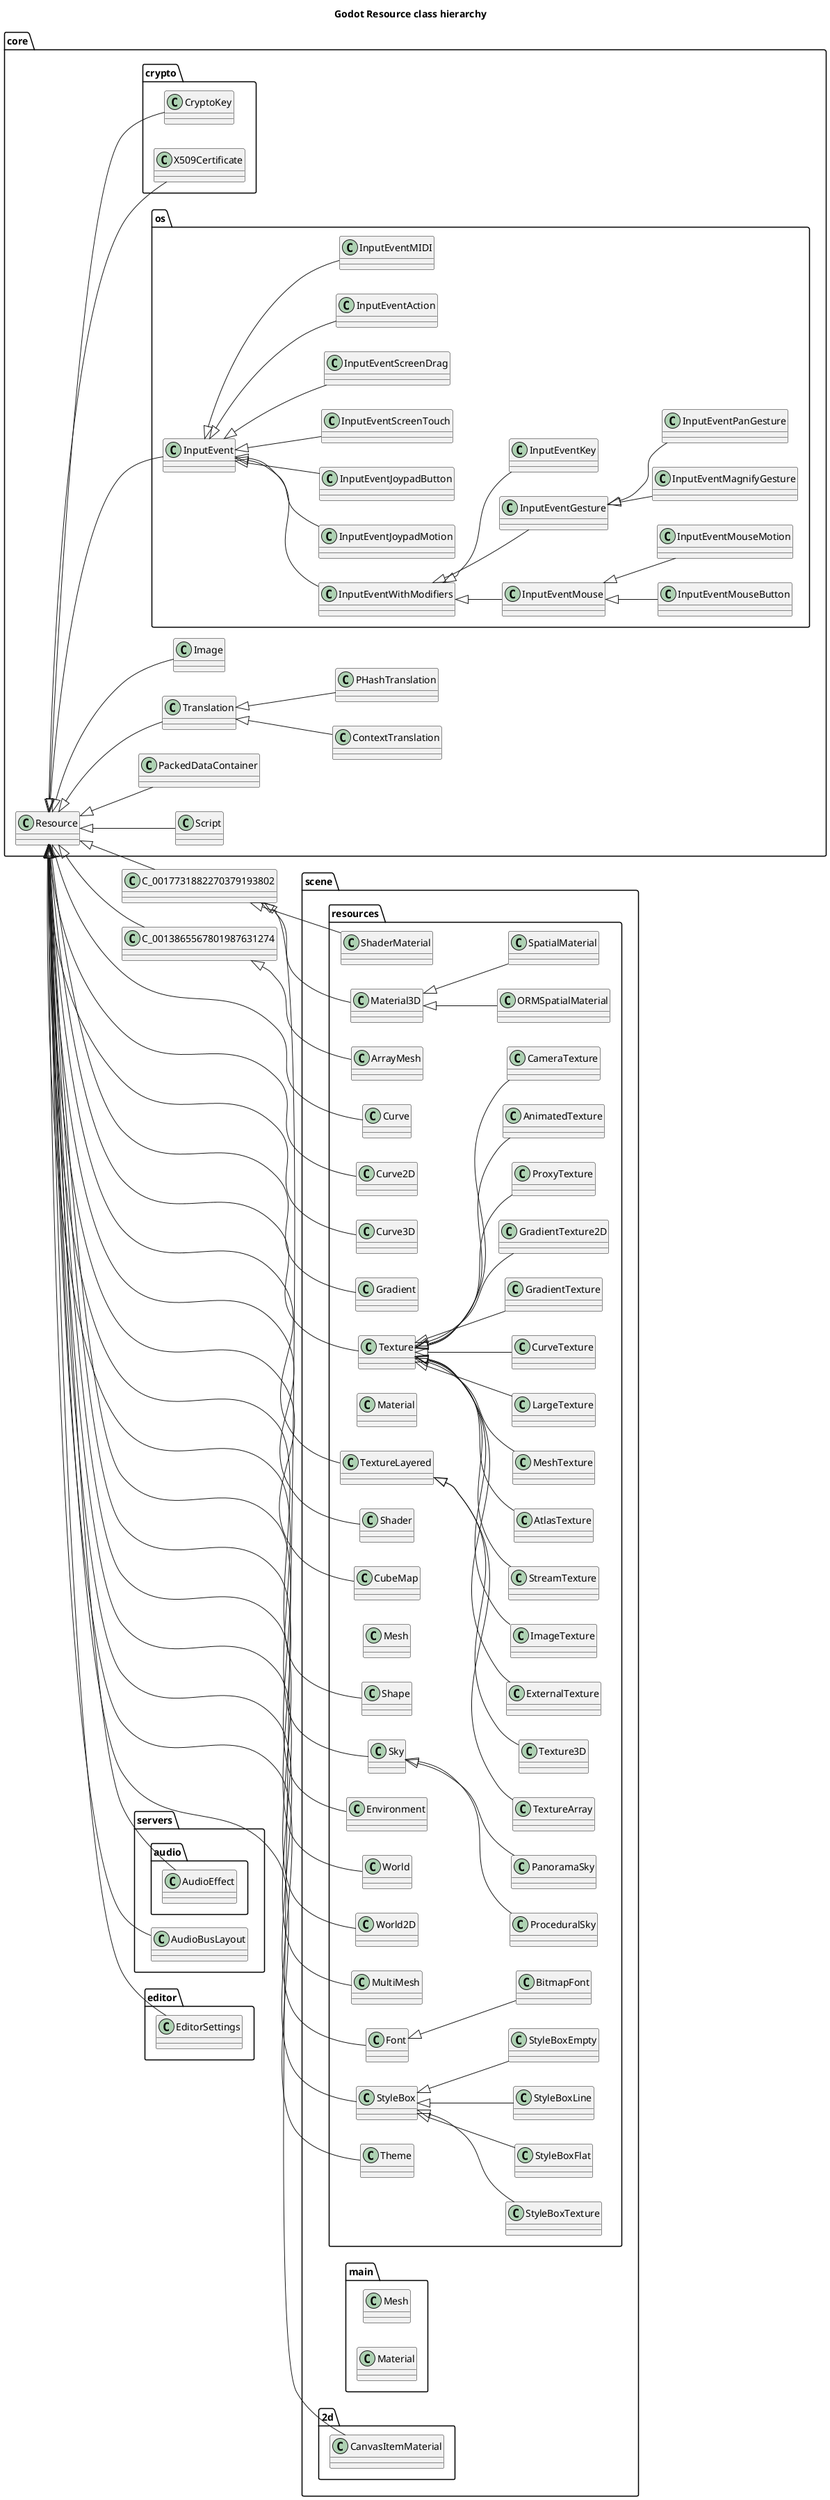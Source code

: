 @startuml
title Godot Resource class hierarchy
left to right direction
package [core] as C_0009082427109089010699 {
package [os] as C_0005488066355467200254 {
class "InputEvent" as C_0006613139531525068052
class C_0006613139531525068052 [[https://github.com/godotengine/godot/blob/de2f0f147c5b7eff2d0f6dbc35042a4173fd59be/core/os/input_event.h#L197{InputEvent}]] {
__
}
class "InputEventWithModifiers" as C_0013149523823214244286
class C_0013149523823214244286 [[https://github.com/godotengine/godot/blob/de2f0f147c5b7eff2d0f6dbc35042a4173fd59be/core/os/input_event.h#L239{InputEventWithModifiers}]] {
__
}
class "InputEventKey" as C_0000042770019969835055
class C_0000042770019969835055 [[https://github.com/godotengine/godot/blob/de2f0f147c5b7eff2d0f6dbc35042a4173fd59be/core/os/input_event.h#L286{InputEventKey}]] {
__
}
class "InputEventMouse" as C_0004069356669034161987
class C_0004069356669034161987 [[https://github.com/godotengine/godot/blob/de2f0f147c5b7eff2d0f6dbc35042a4173fd59be/core/os/input_event.h#L326{InputEventMouse}]] {
__
}
class "InputEventMouseButton" as C_0012878493088269404499
class C_0012878493088269404499 [[https://github.com/godotengine/godot/blob/de2f0f147c5b7eff2d0f6dbc35042a4173fd59be/core/os/input_event.h#L350{InputEventMouseButton}]] {
__
}
class "InputEventMouseMotion" as C_0011593243265559568583
class C_0011593243265559568583 [[https://github.com/godotengine/godot/blob/de2f0f147c5b7eff2d0f6dbc35042a4173fd59be/core/os/input_event.h#L383{InputEventMouseMotion}]] {
__
}
class "InputEventJoypadMotion" as C_0004361871338950714954
class C_0004361871338950714954 [[https://github.com/godotengine/godot/blob/de2f0f147c5b7eff2d0f6dbc35042a4173fd59be/core/os/input_event.h#L419{InputEventJoypadMotion}]] {
__
}
class "InputEventJoypadButton" as C_0007033655989310183279
class C_0007033655989310183279 [[https://github.com/godotengine/godot/blob/de2f0f147c5b7eff2d0f6dbc35042a4173fd59be/core/os/input_event.h#L443{InputEventJoypadButton}]] {
__
}
class "InputEventScreenTouch" as C_0003399646271664990517
class C_0003399646271664990517 [[https://github.com/godotengine/godot/blob/de2f0f147c5b7eff2d0f6dbc35042a4173fd59be/core/os/input_event.h#L469{InputEventScreenTouch}]] {
__
}
class "InputEventScreenDrag" as C_0001452635923912413377
class C_0001452635923912413377 [[https://github.com/godotengine/godot/blob/de2f0f147c5b7eff2d0f6dbc35042a4173fd59be/core/os/input_event.h#L497{InputEventScreenDrag}]] {
__
}
class "InputEventAction" as C_0006168905972963310419
class C_0006168905972963310419 [[https://github.com/godotengine/godot/blob/de2f0f147c5b7eff2d0f6dbc35042a4173fd59be/core/os/input_event.h#L528{InputEventAction}]] {
__
}
class "InputEventGesture" as C_0018189804888042978199
class C_0018189804888042978199 [[https://github.com/godotengine/godot/blob/de2f0f147c5b7eff2d0f6dbc35042a4173fd59be/core/os/input_event.h#L557{InputEventGesture}]] {
__
}
class "InputEventMagnifyGesture" as C_0008648076093646053731
class C_0008648076093646053731 [[https://github.com/godotengine/godot/blob/de2f0f147c5b7eff2d0f6dbc35042a4173fd59be/core/os/input_event.h#L570{InputEventMagnifyGesture}]] {
__
}
class "InputEventPanGesture" as C_0006280754297153542265
class C_0006280754297153542265 [[https://github.com/godotengine/godot/blob/de2f0f147c5b7eff2d0f6dbc35042a4173fd59be/core/os/input_event.h#L587{InputEventPanGesture}]] {
__
}
class "InputEventMIDI" as C_0003373650464929192542
class C_0003373650464929192542 [[https://github.com/godotengine/godot/blob/de2f0f147c5b7eff2d0f6dbc35042a4173fd59be/core/os/input_event.h#L604{InputEventMIDI}]] {
__
}
}
package [crypto] as C_0011088760678183522029 {
class "CryptoKey" as C_0001673363785945661049
class C_0001673363785945661049 [[https://github.com/godotengine/godot/blob/de2f0f147c5b7eff2d0f6dbc35042a4173fd59be/core/crypto/crypto.h#L41{CryptoKey}]] {
__
}
class "X509Certificate" as C_0018003064479391795776
class C_0018003064479391795776 [[https://github.com/godotengine/godot/blob/de2f0f147c5b7eff2d0f6dbc35042a4173fd59be/core/crypto/crypto.h#L57{X509Certificate}]] {
__
}
}
class "Resource" as C_0015609421538932822327
class C_0015609421538932822327 [[https://github.com/godotengine/godot/blob/de2f0f147c5b7eff2d0f6dbc35042a4173fd59be/core/resource.h#L48{Resource}]] {
__
}
class "Translation" as C_0017401563024334194039
class C_0017401563024334194039 [[https://github.com/godotengine/godot/blob/de2f0f147c5b7eff2d0f6dbc35042a4173fd59be/core/translation.h#L36{Translation}]] {
__
}
class "ContextTranslation" as C_0014026952490833445032
class C_0014026952490833445032 [[https://github.com/godotengine/godot/blob/de2f0f147c5b7eff2d0f6dbc35042a4173fd59be/core/translation.h#L70{ContextTranslation}]] {
__
}
class "Image" as C_0010778985571113791344
class C_0010778985571113791344 [[https://github.com/godotengine/godot/blob/de2f0f147c5b7eff2d0f6dbc35042a4173fd59be/core/image.h#L55{Image}]] {
__
}
class "Script" as C_0012869428989549550577
class C_0012869428989549550577 [[https://github.com/godotengine/godot/blob/de2f0f147c5b7eff2d0f6dbc35042a4173fd59be/core/script_language.h#L99{Script}]] {
__
}
class "PHashTranslation" as C_0008007856706939922506
class C_0008007856706939922506 [[https://github.com/godotengine/godot/blob/de2f0f147c5b7eff2d0f6dbc35042a4173fd59be/core/compressed_translation.h#L36{PHashTranslation}]] {
__
}
class "PackedDataContainer" as C_0013084520640565338591
class C_0013084520640565338591 [[https://github.com/godotengine/godot/blob/de2f0f147c5b7eff2d0f6dbc35042a4173fd59be/core/packed_data_container.h#L36{PackedDataContainer}]] {
__
}
}
package [scene] as C_0001273927866287544180 {
package [resources] as C_0004275999411636222886 {
class "Curve" as C_0009311375455730203770
class C_0009311375455730203770 [[https://github.com/godotengine/godot/blob/de2f0f147c5b7eff2d0f6dbc35042a4173fd59be/scene/resources/curve.h#L37{Curve}]] {
__
}
class "Curve2D" as C_0004667628563093559798
class C_0004667628563093559798 [[https://github.com/godotengine/godot/blob/de2f0f147c5b7eff2d0f6dbc35042a4173fd59be/scene/resources/curve.h#L150{Curve2D}]] {
__
}
class "Curve3D" as C_0015969688915695264765
class C_0015969688915695264765 [[https://github.com/godotengine/godot/blob/de2f0f147c5b7eff2d0f6dbc35042a4173fd59be/scene/resources/curve.h#L210{Curve3D}]] {
__
}
class "Gradient" as C_0012127172557749689122
class C_0012127172557749689122 [[https://github.com/godotengine/godot/blob/de2f0f147c5b7eff2d0f6dbc35042a4173fd59be/scene/resources/gradient.h#L36{Gradient}]] {
__
}
class "Texture" as C_0010942968540697269095
class C_0010942968540697269095 [[https://github.com/godotengine/godot/blob/de2f0f147c5b7eff2d0f6dbc35042a4173fd59be/scene/resources/texture.h#L45{Texture}]] {
__
}
class "ImageTexture" as C_0006387070986419814001
class C_0006387070986419814001 [[https://github.com/godotengine/godot/blob/de2f0f147c5b7eff2d0f6dbc35042a4173fd59be/scene/resources/texture.h#L97{ImageTexture}]] {
__
}
class "StreamTexture" as C_0003895935073127289858
class C_0003895935073127289858 [[https://github.com/godotengine/godot/blob/de2f0f147c5b7eff2d0f6dbc35042a4173fd59be/scene/resources/texture.h#L171{StreamTexture}]] {
__
}
class "AtlasTexture" as C_0013098232817865985443
class C_0013098232817865985443 [[https://github.com/godotengine/godot/blob/de2f0f147c5b7eff2d0f6dbc35042a4173fd59be/scene/resources/texture.h#L248{AtlasTexture}]] {
__
}
class "MeshTexture" as C_0011440593366172557796
class C_0011440593366172557796 [[https://github.com/godotengine/godot/blob/de2f0f147c5b7eff2d0f6dbc35042a4173fd59be/scene/resources/texture.h#L297{MeshTexture}]] {
__
}
class "LargeTexture" as C_0006921099302929404813
class C_0006921099302929404813 [[https://github.com/godotengine/godot/blob/de2f0f147c5b7eff2d0f6dbc35042a4173fd59be/scene/resources/texture.h#L337{LargeTexture}]] {
__
}
class "CubeMap" as C_0006951582378925124904
class C_0006951582378925124904 [[https://github.com/godotengine/godot/blob/de2f0f147c5b7eff2d0f6dbc35042a4173fd59be/scene/resources/texture.h#L386{CubeMap}]] {
__
}
class "TextureLayered" as C_0012648825435907658990
class C_0012648825435907658990 [[https://github.com/godotengine/godot/blob/de2f0f147c5b7eff2d0f6dbc35042a4173fd59be/scene/resources/texture.h#L468{TextureLayered}]] {
__
}
class "Texture3D" as C_0012354867691707126820
class C_0012354867691707126820 [[https://github.com/godotengine/godot/blob/de2f0f147c5b7eff2d0f6dbc35042a4173fd59be/scene/resources/texture.h#L533{Texture3D}]] {
__
}
class "TextureArray" as C_0011236698884709289424
class C_0011236698884709289424 [[https://github.com/godotengine/godot/blob/de2f0f147c5b7eff2d0f6dbc35042a4173fd59be/scene/resources/texture.h#L548{TextureArray}]] {
__
}
class "CurveTexture" as C_0003970998828535983565
class C_0003970998828535983565 [[https://github.com/godotengine/godot/blob/de2f0f147c5b7eff2d0f6dbc35042a4173fd59be/scene/resources/texture.h#L571{CurveTexture}]] {
__
}
class "GradientTexture" as C_0000745898034090539035
class C_0000745898034090539035 [[https://github.com/godotengine/godot/blob/de2f0f147c5b7eff2d0f6dbc35042a4173fd59be/scene/resources/texture.h#L619{GradientTexture}]] {
__
}
class "GradientTexture2D" as C_0007673513968092607775
class C_0007673513968092607775 [[https://github.com/godotengine/godot/blob/de2f0f147c5b7eff2d0f6dbc35042a4173fd59be/scene/resources/texture.h#L658{GradientTexture2D}]] {
__
}
class "ProxyTexture" as C_0015665274026492245963
class C_0015665274026492245963 [[https://github.com/godotengine/godot/blob/de2f0f147c5b7eff2d0f6dbc35042a4173fd59be/scene/resources/texture.h#L734{ProxyTexture}]] {
__
}
class "AnimatedTexture" as C_0017117607555632995485
class C_0017117607555632995485 [[https://github.com/godotengine/godot/blob/de2f0f147c5b7eff2d0f6dbc35042a4173fd59be/scene/resources/texture.h#L761{AnimatedTexture}]] {
__
}
class "CameraTexture" as C_0017413986207094068591
class C_0017413986207094068591 [[https://github.com/godotengine/godot/blob/de2f0f147c5b7eff2d0f6dbc35042a4173fd59be/scene/resources/texture.h#L840{CameraTexture}]] {
__
}
class "ExternalTexture" as C_0013455361383892809468
class C_0013455361383892809468 [[https://github.com/godotengine/godot/blob/de2f0f147c5b7eff2d0f6dbc35042a4173fd59be/scene/resources/texture.h#L875{ExternalTexture}]] {
__
}
class "Shader" as C_0014899929896336503560
class C_0014899929896336503560 [[https://github.com/godotengine/godot/blob/de2f0f147c5b7eff2d0f6dbc35042a4173fd59be/scene/resources/shader.h#L39{Shader}]] {
__
}
class "Material" as C_0017731882270379193802
class C_0017731882270379193802 [[https://github.com/godotengine/godot/blob/de2f0f147c5b7eff2d0f6dbc35042a4173fd59be/scene/resources/material.h#L41{Material}]] {
__
}
class "ShaderMaterial" as C_0013649761988519827382
class C_0013649761988519827382 [[https://github.com/godotengine/godot/blob/de2f0f147c5b7eff2d0f6dbc35042a4173fd59be/scene/resources/material.h#L75{ShaderMaterial}]] {
__
}
class "Material3D" as C_0014360579452606161446
class C_0014360579452606161446 [[https://github.com/godotengine/godot/blob/de2f0f147c5b7eff2d0f6dbc35042a4173fd59be/scene/resources/material.h#L107{Material3D}]] {
__
}
class "SpatialMaterial" as C_0000015709795456620968
class C_0000015709795456620968 [[https://github.com/godotengine/godot/blob/de2f0f147c5b7eff2d0f6dbc35042a4173fd59be/scene/resources/material.h#L651{SpatialMaterial}]] {
__
}
class "ORMSpatialMaterial" as C_0009098722898749669449
class C_0009098722898749669449 [[https://github.com/godotengine/godot/blob/de2f0f147c5b7eff2d0f6dbc35042a4173fd59be/scene/resources/material.h#L658{ORMSpatialMaterial}]] {
__
}
class "Shape" as C_0013378328829261874241
class C_0013378328829261874241 [[https://github.com/godotengine/godot/blob/de2f0f147c5b7eff2d0f6dbc35042a4173fd59be/scene/resources/shape.h#L37{Shape}]] {
__
}
class "Mesh" as C_0013865567801987631274
class C_0013865567801987631274 [[https://github.com/godotengine/godot/blob/de2f0f147c5b7eff2d0f6dbc35042a4173fd59be/scene/resources/mesh.h#L42{Mesh}]] {
__
}
class "ArrayMesh" as C_0012259924541747545416
class C_0012259924541747545416 [[https://github.com/godotengine/godot/blob/de2f0f147c5b7eff2d0f6dbc35042a4173fd59be/scene/resources/mesh.h#L191{ArrayMesh}]] {
__
}
class "Sky" as C_0000932227794337895061
class C_0000932227794337895061 [[https://github.com/godotengine/godot/blob/de2f0f147c5b7eff2d0f6dbc35042a4173fd59be/scene/resources/sky.h#L37{Sky}]] {
__
}
class "PanoramaSky" as C_0005185723277051313197
class C_0005185723277051313197 [[https://github.com/godotengine/godot/blob/de2f0f147c5b7eff2d0f6dbc35042a4173fd59be/scene/resources/sky.h#L67{PanoramaSky}]] {
__
}
class "ProceduralSky" as C_0010005489238010561565
class C_0010005489238010561565 [[https://github.com/godotengine/godot/blob/de2f0f147c5b7eff2d0f6dbc35042a4173fd59be/scene/resources/sky.h#L88{ProceduralSky}]] {
__
}
class "Environment" as C_0014462386859944010619
class C_0014462386859944010619 [[https://github.com/godotengine/godot/blob/de2f0f147c5b7eff2d0f6dbc35042a4173fd59be/scene/resources/environment.h#L39{Environment}]] {
__
}
class "World" as C_0018151272839730735401
class C_0018151272839730735401 [[https://github.com/godotengine/godot/blob/de2f0f147c5b7eff2d0f6dbc35042a4173fd59be/scene/resources/world.h#L45{World}]] {
__
}
class "World2D" as C_0013584468982457543104
class C_0013584468982457543104 [[https://github.com/godotengine/godot/blob/de2f0f147c5b7eff2d0f6dbc35042a4173fd59be/scene/resources/world_2d.h#L42{World2D}]] {
__
}
class "MultiMesh" as C_0000772702527840859646
class C_0000772702527840859646 [[https://github.com/godotengine/godot/blob/de2f0f147c5b7eff2d0f6dbc35042a4173fd59be/scene/resources/multimesh.h#L37{MultiMesh}]] {
__
}
class "Font" as C_0000432863248340759260
class C_0000432863248340759260 [[https://github.com/godotengine/godot/blob/de2f0f147c5b7eff2d0f6dbc35042a4173fd59be/scene/resources/font.h#L39{Font}]] {
__
}
class "BitmapFont" as C_0005860323779993819574
class C_0005860323779993819574 [[https://github.com/godotengine/godot/blob/de2f0f147c5b7eff2d0f6dbc35042a4173fd59be/scene/resources/font.h#L118{BitmapFont}]] {
__
}
class "StyleBox" as C_0005093813223451238120
class C_0005093813223451238120 [[https://github.com/godotengine/godot/blob/de2f0f147c5b7eff2d0f6dbc35042a4173fd59be/scene/resources/style_box.h#L40{StyleBox}]] {
__
}
class "StyleBoxEmpty" as C_0002073792119300277864
class C_0002073792119300277864 [[https://github.com/godotengine/godot/blob/de2f0f147c5b7eff2d0f6dbc35042a4173fd59be/scene/resources/style_box.h#L69{StyleBoxEmpty}]] {
__
}
class "StyleBoxTexture" as C_0013769299171690228972
class C_0013769299171690228972 [[https://github.com/godotengine/godot/blob/de2f0f147c5b7eff2d0f6dbc35042a4173fd59be/scene/resources/style_box.h#L78{StyleBoxTexture}]] {
__
}
class "StyleBoxFlat" as C_0018158692151062056865
class C_0018158692151062056865 [[https://github.com/godotengine/godot/blob/de2f0f147c5b7eff2d0f6dbc35042a4173fd59be/scene/resources/style_box.h#L143{StyleBoxFlat}]] {
__
}
class "StyleBoxLine" as C_0005831113575471716157
class C_0005831113575471716157 [[https://github.com/godotengine/godot/blob/de2f0f147c5b7eff2d0f6dbc35042a4173fd59be/scene/resources/style_box.h#L229{StyleBoxLine}]] {
__
}
class "Theme" as C_0007948538995288720498
class C_0007948538995288720498 [[https://github.com/godotengine/godot/blob/de2f0f147c5b7eff2d0f6dbc35042a4173fd59be/scene/resources/theme.h#L41{Theme}]] {
__
}
}
package [main] as C_0011218312869354762995 {
class "Mesh" as C_0013865567801987631274
class C_0013865567801987631274 [[https://github.com/godotengine/godot/blob/de2f0f147c5b7eff2d0f6dbc35042a4173fd59be/scene/main/scene_tree.h#L49{Mesh}]] {
__
}
class "Material" as C_0017731882270379193802
class C_0017731882270379193802 [[https://github.com/godotengine/godot/blob/de2f0f147c5b7eff2d0f6dbc35042a4173fd59be/scene/main/scene_tree.h#L48{Material}]] {
__
}
}
package [2d] as C_0012152559308044027696 {
class "CanvasItemMaterial" as C_0003876492048908474797
class C_0003876492048908474797 [[https://github.com/godotengine/godot/blob/de2f0f147c5b7eff2d0f6dbc35042a4173fd59be/scene/2d/canvas_item.h#L47{CanvasItemMaterial}]] {
__
}
}
}
package [servers] as C_0017152024490515966780 {
package [audio] as C_0010557042973136943936 {
class "AudioEffect" as C_0009086958517138105287
class C_0009086958517138105287 [[https://github.com/godotengine/godot/blob/de2f0f147c5b7eff2d0f6dbc35042a4173fd59be/servers/audio/audio_effect.h#L45{AudioEffect}]] {
__
}
}
class "AudioBusLayout" as C_0011654779431212778852
class C_0011654779431212778852 [[https://github.com/godotengine/godot/blob/de2f0f147c5b7eff2d0f6dbc35042a4173fd59be/servers/audio_server.h#L381{AudioBusLayout}]] {
__
}
}
package [editor] as C_0011032461668633134254 {
class "EditorSettings" as C_0000898691199132064803
class C_0000898691199132064803 [[https://github.com/godotengine/godot/blob/de2f0f147c5b7eff2d0f6dbc35042a4173fd59be/editor/editor_settings.h#L44{EditorSettings}]] {
__
}
}
C_0015609421538932822327 <|-- C_0006613139531525068052
C_0006613139531525068052 <|-- C_0013149523823214244286
C_0013149523823214244286 <|-- C_0000042770019969835055
C_0013149523823214244286 <|-- C_0004069356669034161987
C_0004069356669034161987 <|-- C_0012878493088269404499
C_0004069356669034161987 <|-- C_0011593243265559568583
C_0006613139531525068052 <|-- C_0004361871338950714954
C_0006613139531525068052 <|-- C_0007033655989310183279
C_0006613139531525068052 <|-- C_0003399646271664990517
C_0006613139531525068052 <|-- C_0001452635923912413377
C_0006613139531525068052 <|-- C_0006168905972963310419
C_0013149523823214244286 <|-- C_0018189804888042978199
C_0018189804888042978199 <|-- C_0008648076093646053731
C_0018189804888042978199 <|-- C_0006280754297153542265
C_0006613139531525068052 <|-- C_0003373650464929192542
C_0015609421538932822327 <|-- C_0001673363785945661049
C_0015609421538932822327 <|-- C_0018003064479391795776
C_0015609421538932822327 <|-- C_0017401563024334194039
C_0017401563024334194039 <|-- C_0014026952490833445032
C_0015609421538932822327 <|-- C_0010778985571113791344
C_0015609421538932822327 <|-- C_0012869428989549550577
C_0017401563024334194039 <|-- C_0008007856706939922506
C_0015609421538932822327 <|-- C_0013084520640565338591
C_0015609421538932822327 <|-- C_0009311375455730203770
C_0015609421538932822327 <|-- C_0004667628563093559798
C_0015609421538932822327 <|-- C_0015969688915695264765
C_0015609421538932822327 <|-- C_0012127172557749689122
C_0015609421538932822327 <|-- C_0010942968540697269095
C_0010942968540697269095 <|-- C_0006387070986419814001
C_0010942968540697269095 <|-- C_0003895935073127289858
C_0010942968540697269095 <|-- C_0013098232817865985443
C_0010942968540697269095 <|-- C_0011440593366172557796
C_0010942968540697269095 <|-- C_0006921099302929404813
C_0015609421538932822327 <|-- C_0006951582378925124904
C_0015609421538932822327 <|-- C_0012648825435907658990
C_0012648825435907658990 <|-- C_0012354867691707126820
C_0012648825435907658990 <|-- C_0011236698884709289424
C_0010942968540697269095 <|-- C_0003970998828535983565
C_0010942968540697269095 <|-- C_0000745898034090539035
C_0010942968540697269095 <|-- C_0007673513968092607775
C_0010942968540697269095 <|-- C_0015665274026492245963
C_0010942968540697269095 <|-- C_0017117607555632995485
C_0010942968540697269095 <|-- C_0017413986207094068591
C_0010942968540697269095 <|-- C_0013455361383892809468
C_0015609421538932822327 <|-- C_0014899929896336503560
C_0015609421538932822327 <|-- C_0017731882270379193802
C_0017731882270379193802 <|-- C_0013649761988519827382
C_0017731882270379193802 <|-- C_0014360579452606161446
C_0014360579452606161446 <|-- C_0000015709795456620968
C_0014360579452606161446 <|-- C_0009098722898749669449
C_0015609421538932822327 <|-- C_0013378328829261874241
C_0015609421538932822327 <|-- C_0013865567801987631274
C_0013865567801987631274 <|-- C_0012259924541747545416
C_0015609421538932822327 <|-- C_0000932227794337895061
C_0000932227794337895061 <|-- C_0005185723277051313197
C_0000932227794337895061 <|-- C_0010005489238010561565
C_0015609421538932822327 <|-- C_0014462386859944010619
C_0015609421538932822327 <|-- C_0018151272839730735401
C_0015609421538932822327 <|-- C_0013584468982457543104
C_0015609421538932822327 <|-- C_0000772702527840859646
C_0015609421538932822327 <|-- C_0000432863248340759260
C_0000432863248340759260 <|-- C_0005860323779993819574
C_0015609421538932822327 <|-- C_0005093813223451238120
C_0005093813223451238120 <|-- C_0002073792119300277864
C_0005093813223451238120 <|-- C_0013769299171690228972
C_0005093813223451238120 <|-- C_0018158692151062056865
C_0005093813223451238120 <|-- C_0005831113575471716157
C_0015609421538932822327 <|-- C_0007948538995288720498
C_0017731882270379193802 <|-- C_0003876492048908474797
C_0015609421538932822327 <|-- C_0009086958517138105287
C_0015609421538932822327 <|-- C_0011654779431212778852
C_0015609421538932822327 <|-- C_0000898691199132064803

'Generated with clang-uml, version 0.6.0
'LLVM version Ubuntu clang version 19.1.1 (1ubuntu1)
@enduml
